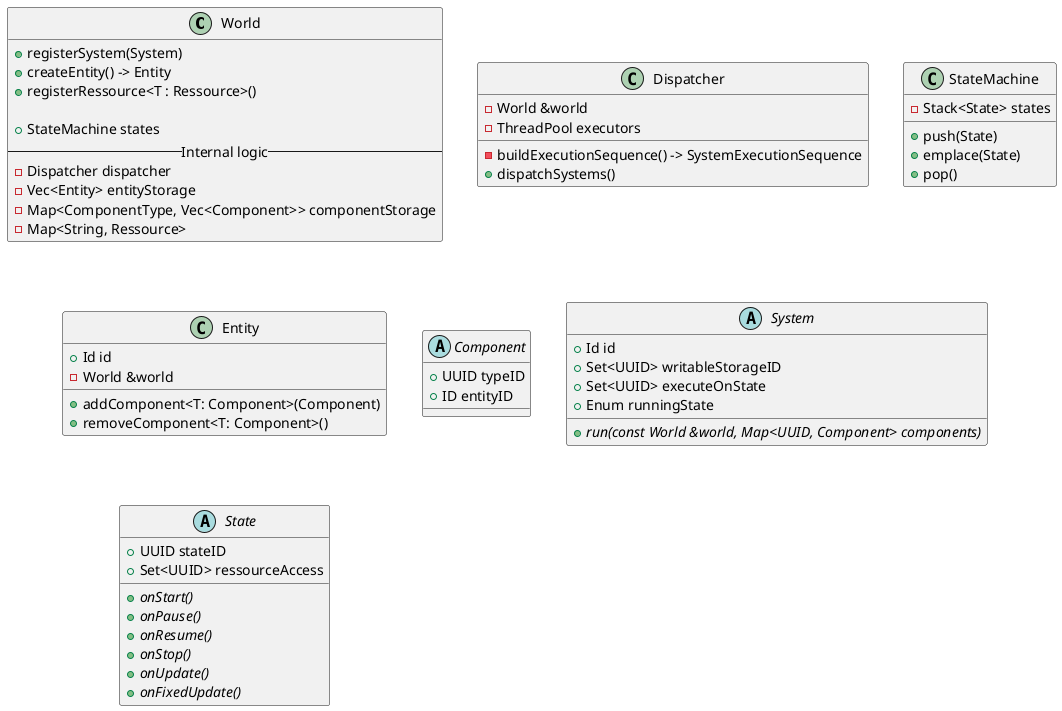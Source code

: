 @startuml

class World {
        + registerSystem(System)
        + createEntity() -> Entity
        + registerRessource<T : Ressource>()

        + StateMachine states
        -- Internal logic --
        - Dispatcher dispatcher
        - Vec<Entity> entityStorage
        - Map<ComponentType, Vec<Component>> componentStorage
        - Map<String, Ressource>
}

class Dispatcher {
        - World &world
        - ThreadPool executors

        - buildExecutionSequence() -> SystemExecutionSequence
        + dispatchSystems()
}

class StateMachine {
        - Stack<State> states

        + push(State)
        + emplace(State)
        + pop()
}

class Entity {
        + Id id
        - World &world

        + addComponent<T: Component>(Component)
        + removeComponent<T: Component>()
}

abstract class Component {
        + UUID typeID
        + ID entityID
}

abstract class System {
        + Id id
        + Set<UUID> writableStorageID
        + Set<UUID> executeOnState
        + Enum runningState

        {abstract} + run(const World &world, Map<UUID, Component> components)
}

abstract class State {
        + UUID stateID
        + Set<UUID> ressourceAccess

       {abstract} +  onStart()
       {abstract} +  onPause()
       {abstract} +  onResume()
       {abstract} +  onStop()
       {abstract} +  onUpdate()
       {abstract} +  onFixedUpdate()
}

@enduml